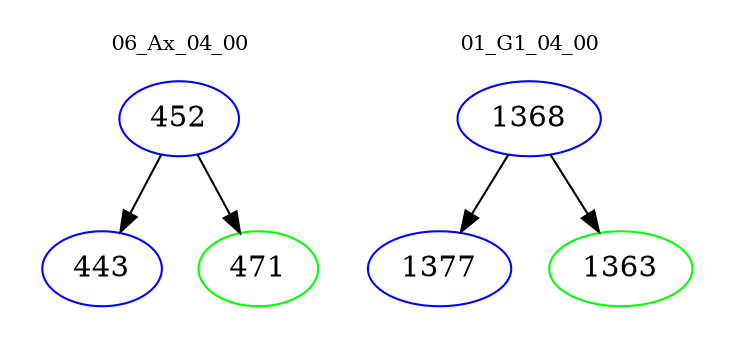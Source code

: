 digraph{
subgraph cluster_0 {
color = white
label = "06_Ax_04_00";
fontsize=10;
T0_452 [label="452", color="blue"]
T0_452 -> T0_443 [color="black"]
T0_443 [label="443", color="blue"]
T0_452 -> T0_471 [color="black"]
T0_471 [label="471", color="green"]
}
subgraph cluster_1 {
color = white
label = "01_G1_04_00";
fontsize=10;
T1_1368 [label="1368", color="blue"]
T1_1368 -> T1_1377 [color="black"]
T1_1377 [label="1377", color="blue"]
T1_1368 -> T1_1363 [color="black"]
T1_1363 [label="1363", color="green"]
}
}
